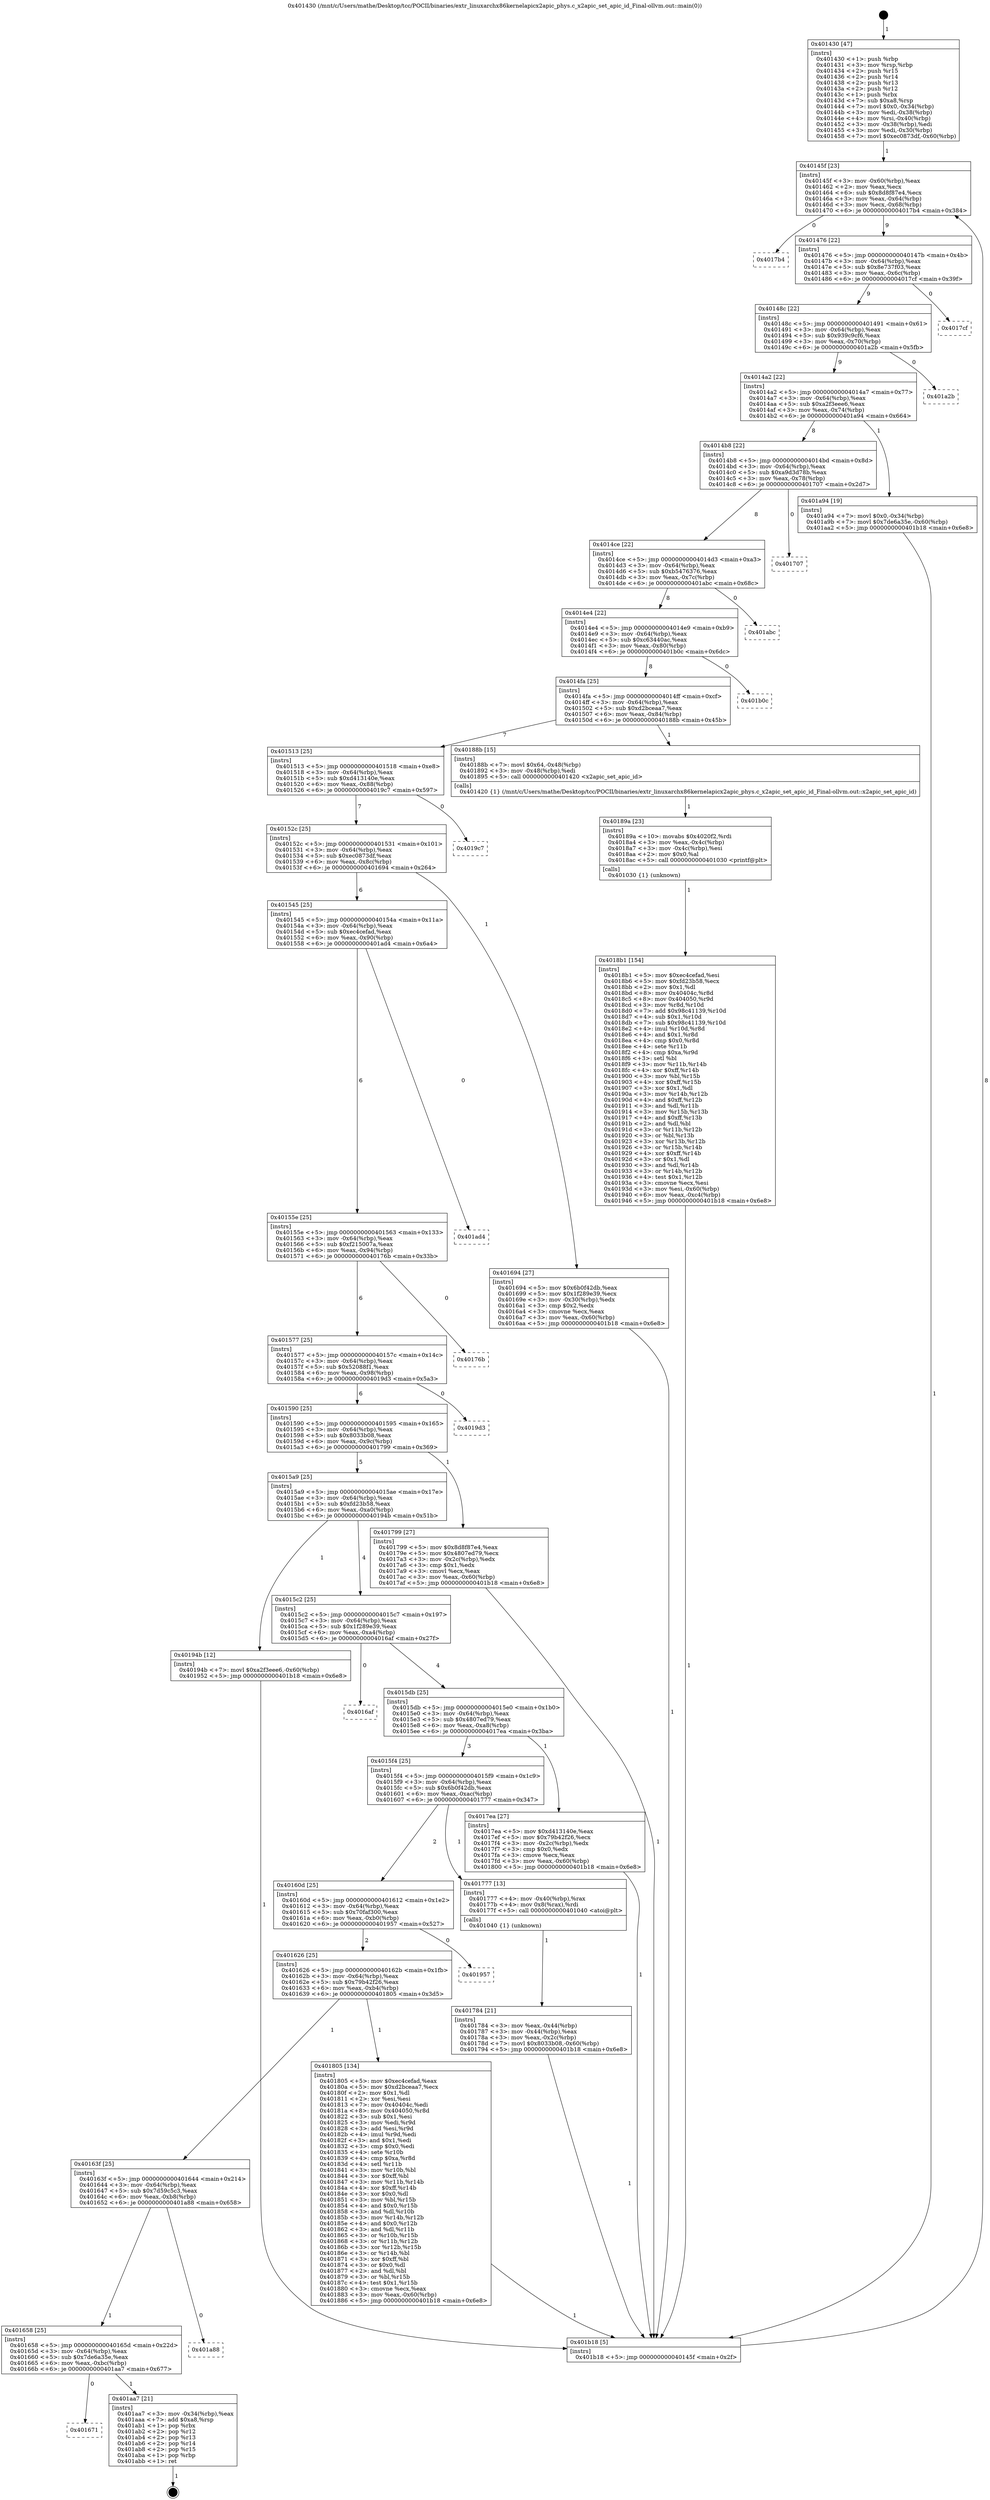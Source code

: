 digraph "0x401430" {
  label = "0x401430 (/mnt/c/Users/mathe/Desktop/tcc/POCII/binaries/extr_linuxarchx86kernelapicx2apic_phys.c_x2apic_set_apic_id_Final-ollvm.out::main(0))"
  labelloc = "t"
  node[shape=record]

  Entry [label="",width=0.3,height=0.3,shape=circle,fillcolor=black,style=filled]
  "0x40145f" [label="{
     0x40145f [23]\l
     | [instrs]\l
     &nbsp;&nbsp;0x40145f \<+3\>: mov -0x60(%rbp),%eax\l
     &nbsp;&nbsp;0x401462 \<+2\>: mov %eax,%ecx\l
     &nbsp;&nbsp;0x401464 \<+6\>: sub $0x8d8f87e4,%ecx\l
     &nbsp;&nbsp;0x40146a \<+3\>: mov %eax,-0x64(%rbp)\l
     &nbsp;&nbsp;0x40146d \<+3\>: mov %ecx,-0x68(%rbp)\l
     &nbsp;&nbsp;0x401470 \<+6\>: je 00000000004017b4 \<main+0x384\>\l
  }"]
  "0x4017b4" [label="{
     0x4017b4\l
  }", style=dashed]
  "0x401476" [label="{
     0x401476 [22]\l
     | [instrs]\l
     &nbsp;&nbsp;0x401476 \<+5\>: jmp 000000000040147b \<main+0x4b\>\l
     &nbsp;&nbsp;0x40147b \<+3\>: mov -0x64(%rbp),%eax\l
     &nbsp;&nbsp;0x40147e \<+5\>: sub $0x8e737f03,%eax\l
     &nbsp;&nbsp;0x401483 \<+3\>: mov %eax,-0x6c(%rbp)\l
     &nbsp;&nbsp;0x401486 \<+6\>: je 00000000004017cf \<main+0x39f\>\l
  }"]
  Exit [label="",width=0.3,height=0.3,shape=circle,fillcolor=black,style=filled,peripheries=2]
  "0x4017cf" [label="{
     0x4017cf\l
  }", style=dashed]
  "0x40148c" [label="{
     0x40148c [22]\l
     | [instrs]\l
     &nbsp;&nbsp;0x40148c \<+5\>: jmp 0000000000401491 \<main+0x61\>\l
     &nbsp;&nbsp;0x401491 \<+3\>: mov -0x64(%rbp),%eax\l
     &nbsp;&nbsp;0x401494 \<+5\>: sub $0x939c9cf6,%eax\l
     &nbsp;&nbsp;0x401499 \<+3\>: mov %eax,-0x70(%rbp)\l
     &nbsp;&nbsp;0x40149c \<+6\>: je 0000000000401a2b \<main+0x5fb\>\l
  }"]
  "0x401671" [label="{
     0x401671\l
  }", style=dashed]
  "0x401a2b" [label="{
     0x401a2b\l
  }", style=dashed]
  "0x4014a2" [label="{
     0x4014a2 [22]\l
     | [instrs]\l
     &nbsp;&nbsp;0x4014a2 \<+5\>: jmp 00000000004014a7 \<main+0x77\>\l
     &nbsp;&nbsp;0x4014a7 \<+3\>: mov -0x64(%rbp),%eax\l
     &nbsp;&nbsp;0x4014aa \<+5\>: sub $0xa2f3eee6,%eax\l
     &nbsp;&nbsp;0x4014af \<+3\>: mov %eax,-0x74(%rbp)\l
     &nbsp;&nbsp;0x4014b2 \<+6\>: je 0000000000401a94 \<main+0x664\>\l
  }"]
  "0x401aa7" [label="{
     0x401aa7 [21]\l
     | [instrs]\l
     &nbsp;&nbsp;0x401aa7 \<+3\>: mov -0x34(%rbp),%eax\l
     &nbsp;&nbsp;0x401aaa \<+7\>: add $0xa8,%rsp\l
     &nbsp;&nbsp;0x401ab1 \<+1\>: pop %rbx\l
     &nbsp;&nbsp;0x401ab2 \<+2\>: pop %r12\l
     &nbsp;&nbsp;0x401ab4 \<+2\>: pop %r13\l
     &nbsp;&nbsp;0x401ab6 \<+2\>: pop %r14\l
     &nbsp;&nbsp;0x401ab8 \<+2\>: pop %r15\l
     &nbsp;&nbsp;0x401aba \<+1\>: pop %rbp\l
     &nbsp;&nbsp;0x401abb \<+1\>: ret\l
  }"]
  "0x401a94" [label="{
     0x401a94 [19]\l
     | [instrs]\l
     &nbsp;&nbsp;0x401a94 \<+7\>: movl $0x0,-0x34(%rbp)\l
     &nbsp;&nbsp;0x401a9b \<+7\>: movl $0x7de6a35e,-0x60(%rbp)\l
     &nbsp;&nbsp;0x401aa2 \<+5\>: jmp 0000000000401b18 \<main+0x6e8\>\l
  }"]
  "0x4014b8" [label="{
     0x4014b8 [22]\l
     | [instrs]\l
     &nbsp;&nbsp;0x4014b8 \<+5\>: jmp 00000000004014bd \<main+0x8d\>\l
     &nbsp;&nbsp;0x4014bd \<+3\>: mov -0x64(%rbp),%eax\l
     &nbsp;&nbsp;0x4014c0 \<+5\>: sub $0xa9d3d78b,%eax\l
     &nbsp;&nbsp;0x4014c5 \<+3\>: mov %eax,-0x78(%rbp)\l
     &nbsp;&nbsp;0x4014c8 \<+6\>: je 0000000000401707 \<main+0x2d7\>\l
  }"]
  "0x401658" [label="{
     0x401658 [25]\l
     | [instrs]\l
     &nbsp;&nbsp;0x401658 \<+5\>: jmp 000000000040165d \<main+0x22d\>\l
     &nbsp;&nbsp;0x40165d \<+3\>: mov -0x64(%rbp),%eax\l
     &nbsp;&nbsp;0x401660 \<+5\>: sub $0x7de6a35e,%eax\l
     &nbsp;&nbsp;0x401665 \<+6\>: mov %eax,-0xbc(%rbp)\l
     &nbsp;&nbsp;0x40166b \<+6\>: je 0000000000401aa7 \<main+0x677\>\l
  }"]
  "0x401707" [label="{
     0x401707\l
  }", style=dashed]
  "0x4014ce" [label="{
     0x4014ce [22]\l
     | [instrs]\l
     &nbsp;&nbsp;0x4014ce \<+5\>: jmp 00000000004014d3 \<main+0xa3\>\l
     &nbsp;&nbsp;0x4014d3 \<+3\>: mov -0x64(%rbp),%eax\l
     &nbsp;&nbsp;0x4014d6 \<+5\>: sub $0xb5476376,%eax\l
     &nbsp;&nbsp;0x4014db \<+3\>: mov %eax,-0x7c(%rbp)\l
     &nbsp;&nbsp;0x4014de \<+6\>: je 0000000000401abc \<main+0x68c\>\l
  }"]
  "0x401a88" [label="{
     0x401a88\l
  }", style=dashed]
  "0x401abc" [label="{
     0x401abc\l
  }", style=dashed]
  "0x4014e4" [label="{
     0x4014e4 [22]\l
     | [instrs]\l
     &nbsp;&nbsp;0x4014e4 \<+5\>: jmp 00000000004014e9 \<main+0xb9\>\l
     &nbsp;&nbsp;0x4014e9 \<+3\>: mov -0x64(%rbp),%eax\l
     &nbsp;&nbsp;0x4014ec \<+5\>: sub $0xc63440ac,%eax\l
     &nbsp;&nbsp;0x4014f1 \<+3\>: mov %eax,-0x80(%rbp)\l
     &nbsp;&nbsp;0x4014f4 \<+6\>: je 0000000000401b0c \<main+0x6dc\>\l
  }"]
  "0x4018b1" [label="{
     0x4018b1 [154]\l
     | [instrs]\l
     &nbsp;&nbsp;0x4018b1 \<+5\>: mov $0xec4cefad,%esi\l
     &nbsp;&nbsp;0x4018b6 \<+5\>: mov $0xfd23b58,%ecx\l
     &nbsp;&nbsp;0x4018bb \<+2\>: mov $0x1,%dl\l
     &nbsp;&nbsp;0x4018bd \<+8\>: mov 0x40404c,%r8d\l
     &nbsp;&nbsp;0x4018c5 \<+8\>: mov 0x404050,%r9d\l
     &nbsp;&nbsp;0x4018cd \<+3\>: mov %r8d,%r10d\l
     &nbsp;&nbsp;0x4018d0 \<+7\>: add $0x98c41139,%r10d\l
     &nbsp;&nbsp;0x4018d7 \<+4\>: sub $0x1,%r10d\l
     &nbsp;&nbsp;0x4018db \<+7\>: sub $0x98c41139,%r10d\l
     &nbsp;&nbsp;0x4018e2 \<+4\>: imul %r10d,%r8d\l
     &nbsp;&nbsp;0x4018e6 \<+4\>: and $0x1,%r8d\l
     &nbsp;&nbsp;0x4018ea \<+4\>: cmp $0x0,%r8d\l
     &nbsp;&nbsp;0x4018ee \<+4\>: sete %r11b\l
     &nbsp;&nbsp;0x4018f2 \<+4\>: cmp $0xa,%r9d\l
     &nbsp;&nbsp;0x4018f6 \<+3\>: setl %bl\l
     &nbsp;&nbsp;0x4018f9 \<+3\>: mov %r11b,%r14b\l
     &nbsp;&nbsp;0x4018fc \<+4\>: xor $0xff,%r14b\l
     &nbsp;&nbsp;0x401900 \<+3\>: mov %bl,%r15b\l
     &nbsp;&nbsp;0x401903 \<+4\>: xor $0xff,%r15b\l
     &nbsp;&nbsp;0x401907 \<+3\>: xor $0x1,%dl\l
     &nbsp;&nbsp;0x40190a \<+3\>: mov %r14b,%r12b\l
     &nbsp;&nbsp;0x40190d \<+4\>: and $0xff,%r12b\l
     &nbsp;&nbsp;0x401911 \<+3\>: and %dl,%r11b\l
     &nbsp;&nbsp;0x401914 \<+3\>: mov %r15b,%r13b\l
     &nbsp;&nbsp;0x401917 \<+4\>: and $0xff,%r13b\l
     &nbsp;&nbsp;0x40191b \<+2\>: and %dl,%bl\l
     &nbsp;&nbsp;0x40191d \<+3\>: or %r11b,%r12b\l
     &nbsp;&nbsp;0x401920 \<+3\>: or %bl,%r13b\l
     &nbsp;&nbsp;0x401923 \<+3\>: xor %r13b,%r12b\l
     &nbsp;&nbsp;0x401926 \<+3\>: or %r15b,%r14b\l
     &nbsp;&nbsp;0x401929 \<+4\>: xor $0xff,%r14b\l
     &nbsp;&nbsp;0x40192d \<+3\>: or $0x1,%dl\l
     &nbsp;&nbsp;0x401930 \<+3\>: and %dl,%r14b\l
     &nbsp;&nbsp;0x401933 \<+3\>: or %r14b,%r12b\l
     &nbsp;&nbsp;0x401936 \<+4\>: test $0x1,%r12b\l
     &nbsp;&nbsp;0x40193a \<+3\>: cmovne %ecx,%esi\l
     &nbsp;&nbsp;0x40193d \<+3\>: mov %esi,-0x60(%rbp)\l
     &nbsp;&nbsp;0x401940 \<+6\>: mov %eax,-0xc4(%rbp)\l
     &nbsp;&nbsp;0x401946 \<+5\>: jmp 0000000000401b18 \<main+0x6e8\>\l
  }"]
  "0x401b0c" [label="{
     0x401b0c\l
  }", style=dashed]
  "0x4014fa" [label="{
     0x4014fa [25]\l
     | [instrs]\l
     &nbsp;&nbsp;0x4014fa \<+5\>: jmp 00000000004014ff \<main+0xcf\>\l
     &nbsp;&nbsp;0x4014ff \<+3\>: mov -0x64(%rbp),%eax\l
     &nbsp;&nbsp;0x401502 \<+5\>: sub $0xd2bceaa7,%eax\l
     &nbsp;&nbsp;0x401507 \<+6\>: mov %eax,-0x84(%rbp)\l
     &nbsp;&nbsp;0x40150d \<+6\>: je 000000000040188b \<main+0x45b\>\l
  }"]
  "0x40189a" [label="{
     0x40189a [23]\l
     | [instrs]\l
     &nbsp;&nbsp;0x40189a \<+10\>: movabs $0x4020f2,%rdi\l
     &nbsp;&nbsp;0x4018a4 \<+3\>: mov %eax,-0x4c(%rbp)\l
     &nbsp;&nbsp;0x4018a7 \<+3\>: mov -0x4c(%rbp),%esi\l
     &nbsp;&nbsp;0x4018aa \<+2\>: mov $0x0,%al\l
     &nbsp;&nbsp;0x4018ac \<+5\>: call 0000000000401030 \<printf@plt\>\l
     | [calls]\l
     &nbsp;&nbsp;0x401030 \{1\} (unknown)\l
  }"]
  "0x40188b" [label="{
     0x40188b [15]\l
     | [instrs]\l
     &nbsp;&nbsp;0x40188b \<+7\>: movl $0x64,-0x48(%rbp)\l
     &nbsp;&nbsp;0x401892 \<+3\>: mov -0x48(%rbp),%edi\l
     &nbsp;&nbsp;0x401895 \<+5\>: call 0000000000401420 \<x2apic_set_apic_id\>\l
     | [calls]\l
     &nbsp;&nbsp;0x401420 \{1\} (/mnt/c/Users/mathe/Desktop/tcc/POCII/binaries/extr_linuxarchx86kernelapicx2apic_phys.c_x2apic_set_apic_id_Final-ollvm.out::x2apic_set_apic_id)\l
  }"]
  "0x401513" [label="{
     0x401513 [25]\l
     | [instrs]\l
     &nbsp;&nbsp;0x401513 \<+5\>: jmp 0000000000401518 \<main+0xe8\>\l
     &nbsp;&nbsp;0x401518 \<+3\>: mov -0x64(%rbp),%eax\l
     &nbsp;&nbsp;0x40151b \<+5\>: sub $0xd413140e,%eax\l
     &nbsp;&nbsp;0x401520 \<+6\>: mov %eax,-0x88(%rbp)\l
     &nbsp;&nbsp;0x401526 \<+6\>: je 00000000004019c7 \<main+0x597\>\l
  }"]
  "0x40163f" [label="{
     0x40163f [25]\l
     | [instrs]\l
     &nbsp;&nbsp;0x40163f \<+5\>: jmp 0000000000401644 \<main+0x214\>\l
     &nbsp;&nbsp;0x401644 \<+3\>: mov -0x64(%rbp),%eax\l
     &nbsp;&nbsp;0x401647 \<+5\>: sub $0x7d59c5c3,%eax\l
     &nbsp;&nbsp;0x40164c \<+6\>: mov %eax,-0xb8(%rbp)\l
     &nbsp;&nbsp;0x401652 \<+6\>: je 0000000000401a88 \<main+0x658\>\l
  }"]
  "0x4019c7" [label="{
     0x4019c7\l
  }", style=dashed]
  "0x40152c" [label="{
     0x40152c [25]\l
     | [instrs]\l
     &nbsp;&nbsp;0x40152c \<+5\>: jmp 0000000000401531 \<main+0x101\>\l
     &nbsp;&nbsp;0x401531 \<+3\>: mov -0x64(%rbp),%eax\l
     &nbsp;&nbsp;0x401534 \<+5\>: sub $0xec0873df,%eax\l
     &nbsp;&nbsp;0x401539 \<+6\>: mov %eax,-0x8c(%rbp)\l
     &nbsp;&nbsp;0x40153f \<+6\>: je 0000000000401694 \<main+0x264\>\l
  }"]
  "0x401805" [label="{
     0x401805 [134]\l
     | [instrs]\l
     &nbsp;&nbsp;0x401805 \<+5\>: mov $0xec4cefad,%eax\l
     &nbsp;&nbsp;0x40180a \<+5\>: mov $0xd2bceaa7,%ecx\l
     &nbsp;&nbsp;0x40180f \<+2\>: mov $0x1,%dl\l
     &nbsp;&nbsp;0x401811 \<+2\>: xor %esi,%esi\l
     &nbsp;&nbsp;0x401813 \<+7\>: mov 0x40404c,%edi\l
     &nbsp;&nbsp;0x40181a \<+8\>: mov 0x404050,%r8d\l
     &nbsp;&nbsp;0x401822 \<+3\>: sub $0x1,%esi\l
     &nbsp;&nbsp;0x401825 \<+3\>: mov %edi,%r9d\l
     &nbsp;&nbsp;0x401828 \<+3\>: add %esi,%r9d\l
     &nbsp;&nbsp;0x40182b \<+4\>: imul %r9d,%edi\l
     &nbsp;&nbsp;0x40182f \<+3\>: and $0x1,%edi\l
     &nbsp;&nbsp;0x401832 \<+3\>: cmp $0x0,%edi\l
     &nbsp;&nbsp;0x401835 \<+4\>: sete %r10b\l
     &nbsp;&nbsp;0x401839 \<+4\>: cmp $0xa,%r8d\l
     &nbsp;&nbsp;0x40183d \<+4\>: setl %r11b\l
     &nbsp;&nbsp;0x401841 \<+3\>: mov %r10b,%bl\l
     &nbsp;&nbsp;0x401844 \<+3\>: xor $0xff,%bl\l
     &nbsp;&nbsp;0x401847 \<+3\>: mov %r11b,%r14b\l
     &nbsp;&nbsp;0x40184a \<+4\>: xor $0xff,%r14b\l
     &nbsp;&nbsp;0x40184e \<+3\>: xor $0x0,%dl\l
     &nbsp;&nbsp;0x401851 \<+3\>: mov %bl,%r15b\l
     &nbsp;&nbsp;0x401854 \<+4\>: and $0x0,%r15b\l
     &nbsp;&nbsp;0x401858 \<+3\>: and %dl,%r10b\l
     &nbsp;&nbsp;0x40185b \<+3\>: mov %r14b,%r12b\l
     &nbsp;&nbsp;0x40185e \<+4\>: and $0x0,%r12b\l
     &nbsp;&nbsp;0x401862 \<+3\>: and %dl,%r11b\l
     &nbsp;&nbsp;0x401865 \<+3\>: or %r10b,%r15b\l
     &nbsp;&nbsp;0x401868 \<+3\>: or %r11b,%r12b\l
     &nbsp;&nbsp;0x40186b \<+3\>: xor %r12b,%r15b\l
     &nbsp;&nbsp;0x40186e \<+3\>: or %r14b,%bl\l
     &nbsp;&nbsp;0x401871 \<+3\>: xor $0xff,%bl\l
     &nbsp;&nbsp;0x401874 \<+3\>: or $0x0,%dl\l
     &nbsp;&nbsp;0x401877 \<+2\>: and %dl,%bl\l
     &nbsp;&nbsp;0x401879 \<+3\>: or %bl,%r15b\l
     &nbsp;&nbsp;0x40187c \<+4\>: test $0x1,%r15b\l
     &nbsp;&nbsp;0x401880 \<+3\>: cmovne %ecx,%eax\l
     &nbsp;&nbsp;0x401883 \<+3\>: mov %eax,-0x60(%rbp)\l
     &nbsp;&nbsp;0x401886 \<+5\>: jmp 0000000000401b18 \<main+0x6e8\>\l
  }"]
  "0x401694" [label="{
     0x401694 [27]\l
     | [instrs]\l
     &nbsp;&nbsp;0x401694 \<+5\>: mov $0x6b0f42db,%eax\l
     &nbsp;&nbsp;0x401699 \<+5\>: mov $0x1f289e39,%ecx\l
     &nbsp;&nbsp;0x40169e \<+3\>: mov -0x30(%rbp),%edx\l
     &nbsp;&nbsp;0x4016a1 \<+3\>: cmp $0x2,%edx\l
     &nbsp;&nbsp;0x4016a4 \<+3\>: cmovne %ecx,%eax\l
     &nbsp;&nbsp;0x4016a7 \<+3\>: mov %eax,-0x60(%rbp)\l
     &nbsp;&nbsp;0x4016aa \<+5\>: jmp 0000000000401b18 \<main+0x6e8\>\l
  }"]
  "0x401545" [label="{
     0x401545 [25]\l
     | [instrs]\l
     &nbsp;&nbsp;0x401545 \<+5\>: jmp 000000000040154a \<main+0x11a\>\l
     &nbsp;&nbsp;0x40154a \<+3\>: mov -0x64(%rbp),%eax\l
     &nbsp;&nbsp;0x40154d \<+5\>: sub $0xec4cefad,%eax\l
     &nbsp;&nbsp;0x401552 \<+6\>: mov %eax,-0x90(%rbp)\l
     &nbsp;&nbsp;0x401558 \<+6\>: je 0000000000401ad4 \<main+0x6a4\>\l
  }"]
  "0x401b18" [label="{
     0x401b18 [5]\l
     | [instrs]\l
     &nbsp;&nbsp;0x401b18 \<+5\>: jmp 000000000040145f \<main+0x2f\>\l
  }"]
  "0x401430" [label="{
     0x401430 [47]\l
     | [instrs]\l
     &nbsp;&nbsp;0x401430 \<+1\>: push %rbp\l
     &nbsp;&nbsp;0x401431 \<+3\>: mov %rsp,%rbp\l
     &nbsp;&nbsp;0x401434 \<+2\>: push %r15\l
     &nbsp;&nbsp;0x401436 \<+2\>: push %r14\l
     &nbsp;&nbsp;0x401438 \<+2\>: push %r13\l
     &nbsp;&nbsp;0x40143a \<+2\>: push %r12\l
     &nbsp;&nbsp;0x40143c \<+1\>: push %rbx\l
     &nbsp;&nbsp;0x40143d \<+7\>: sub $0xa8,%rsp\l
     &nbsp;&nbsp;0x401444 \<+7\>: movl $0x0,-0x34(%rbp)\l
     &nbsp;&nbsp;0x40144b \<+3\>: mov %edi,-0x38(%rbp)\l
     &nbsp;&nbsp;0x40144e \<+4\>: mov %rsi,-0x40(%rbp)\l
     &nbsp;&nbsp;0x401452 \<+3\>: mov -0x38(%rbp),%edi\l
     &nbsp;&nbsp;0x401455 \<+3\>: mov %edi,-0x30(%rbp)\l
     &nbsp;&nbsp;0x401458 \<+7\>: movl $0xec0873df,-0x60(%rbp)\l
  }"]
  "0x401626" [label="{
     0x401626 [25]\l
     | [instrs]\l
     &nbsp;&nbsp;0x401626 \<+5\>: jmp 000000000040162b \<main+0x1fb\>\l
     &nbsp;&nbsp;0x40162b \<+3\>: mov -0x64(%rbp),%eax\l
     &nbsp;&nbsp;0x40162e \<+5\>: sub $0x79b42f26,%eax\l
     &nbsp;&nbsp;0x401633 \<+6\>: mov %eax,-0xb4(%rbp)\l
     &nbsp;&nbsp;0x401639 \<+6\>: je 0000000000401805 \<main+0x3d5\>\l
  }"]
  "0x401ad4" [label="{
     0x401ad4\l
  }", style=dashed]
  "0x40155e" [label="{
     0x40155e [25]\l
     | [instrs]\l
     &nbsp;&nbsp;0x40155e \<+5\>: jmp 0000000000401563 \<main+0x133\>\l
     &nbsp;&nbsp;0x401563 \<+3\>: mov -0x64(%rbp),%eax\l
     &nbsp;&nbsp;0x401566 \<+5\>: sub $0xf215007a,%eax\l
     &nbsp;&nbsp;0x40156b \<+6\>: mov %eax,-0x94(%rbp)\l
     &nbsp;&nbsp;0x401571 \<+6\>: je 000000000040176b \<main+0x33b\>\l
  }"]
  "0x401957" [label="{
     0x401957\l
  }", style=dashed]
  "0x40176b" [label="{
     0x40176b\l
  }", style=dashed]
  "0x401577" [label="{
     0x401577 [25]\l
     | [instrs]\l
     &nbsp;&nbsp;0x401577 \<+5\>: jmp 000000000040157c \<main+0x14c\>\l
     &nbsp;&nbsp;0x40157c \<+3\>: mov -0x64(%rbp),%eax\l
     &nbsp;&nbsp;0x40157f \<+5\>: sub $0x52088f1,%eax\l
     &nbsp;&nbsp;0x401584 \<+6\>: mov %eax,-0x98(%rbp)\l
     &nbsp;&nbsp;0x40158a \<+6\>: je 00000000004019d3 \<main+0x5a3\>\l
  }"]
  "0x401784" [label="{
     0x401784 [21]\l
     | [instrs]\l
     &nbsp;&nbsp;0x401784 \<+3\>: mov %eax,-0x44(%rbp)\l
     &nbsp;&nbsp;0x401787 \<+3\>: mov -0x44(%rbp),%eax\l
     &nbsp;&nbsp;0x40178a \<+3\>: mov %eax,-0x2c(%rbp)\l
     &nbsp;&nbsp;0x40178d \<+7\>: movl $0x8033b08,-0x60(%rbp)\l
     &nbsp;&nbsp;0x401794 \<+5\>: jmp 0000000000401b18 \<main+0x6e8\>\l
  }"]
  "0x4019d3" [label="{
     0x4019d3\l
  }", style=dashed]
  "0x401590" [label="{
     0x401590 [25]\l
     | [instrs]\l
     &nbsp;&nbsp;0x401590 \<+5\>: jmp 0000000000401595 \<main+0x165\>\l
     &nbsp;&nbsp;0x401595 \<+3\>: mov -0x64(%rbp),%eax\l
     &nbsp;&nbsp;0x401598 \<+5\>: sub $0x8033b08,%eax\l
     &nbsp;&nbsp;0x40159d \<+6\>: mov %eax,-0x9c(%rbp)\l
     &nbsp;&nbsp;0x4015a3 \<+6\>: je 0000000000401799 \<main+0x369\>\l
  }"]
  "0x40160d" [label="{
     0x40160d [25]\l
     | [instrs]\l
     &nbsp;&nbsp;0x40160d \<+5\>: jmp 0000000000401612 \<main+0x1e2\>\l
     &nbsp;&nbsp;0x401612 \<+3\>: mov -0x64(%rbp),%eax\l
     &nbsp;&nbsp;0x401615 \<+5\>: sub $0x70faf300,%eax\l
     &nbsp;&nbsp;0x40161a \<+6\>: mov %eax,-0xb0(%rbp)\l
     &nbsp;&nbsp;0x401620 \<+6\>: je 0000000000401957 \<main+0x527\>\l
  }"]
  "0x401799" [label="{
     0x401799 [27]\l
     | [instrs]\l
     &nbsp;&nbsp;0x401799 \<+5\>: mov $0x8d8f87e4,%eax\l
     &nbsp;&nbsp;0x40179e \<+5\>: mov $0x4807ed79,%ecx\l
     &nbsp;&nbsp;0x4017a3 \<+3\>: mov -0x2c(%rbp),%edx\l
     &nbsp;&nbsp;0x4017a6 \<+3\>: cmp $0x1,%edx\l
     &nbsp;&nbsp;0x4017a9 \<+3\>: cmovl %ecx,%eax\l
     &nbsp;&nbsp;0x4017ac \<+3\>: mov %eax,-0x60(%rbp)\l
     &nbsp;&nbsp;0x4017af \<+5\>: jmp 0000000000401b18 \<main+0x6e8\>\l
  }"]
  "0x4015a9" [label="{
     0x4015a9 [25]\l
     | [instrs]\l
     &nbsp;&nbsp;0x4015a9 \<+5\>: jmp 00000000004015ae \<main+0x17e\>\l
     &nbsp;&nbsp;0x4015ae \<+3\>: mov -0x64(%rbp),%eax\l
     &nbsp;&nbsp;0x4015b1 \<+5\>: sub $0xfd23b58,%eax\l
     &nbsp;&nbsp;0x4015b6 \<+6\>: mov %eax,-0xa0(%rbp)\l
     &nbsp;&nbsp;0x4015bc \<+6\>: je 000000000040194b \<main+0x51b\>\l
  }"]
  "0x401777" [label="{
     0x401777 [13]\l
     | [instrs]\l
     &nbsp;&nbsp;0x401777 \<+4\>: mov -0x40(%rbp),%rax\l
     &nbsp;&nbsp;0x40177b \<+4\>: mov 0x8(%rax),%rdi\l
     &nbsp;&nbsp;0x40177f \<+5\>: call 0000000000401040 \<atoi@plt\>\l
     | [calls]\l
     &nbsp;&nbsp;0x401040 \{1\} (unknown)\l
  }"]
  "0x40194b" [label="{
     0x40194b [12]\l
     | [instrs]\l
     &nbsp;&nbsp;0x40194b \<+7\>: movl $0xa2f3eee6,-0x60(%rbp)\l
     &nbsp;&nbsp;0x401952 \<+5\>: jmp 0000000000401b18 \<main+0x6e8\>\l
  }"]
  "0x4015c2" [label="{
     0x4015c2 [25]\l
     | [instrs]\l
     &nbsp;&nbsp;0x4015c2 \<+5\>: jmp 00000000004015c7 \<main+0x197\>\l
     &nbsp;&nbsp;0x4015c7 \<+3\>: mov -0x64(%rbp),%eax\l
     &nbsp;&nbsp;0x4015ca \<+5\>: sub $0x1f289e39,%eax\l
     &nbsp;&nbsp;0x4015cf \<+6\>: mov %eax,-0xa4(%rbp)\l
     &nbsp;&nbsp;0x4015d5 \<+6\>: je 00000000004016af \<main+0x27f\>\l
  }"]
  "0x4015f4" [label="{
     0x4015f4 [25]\l
     | [instrs]\l
     &nbsp;&nbsp;0x4015f4 \<+5\>: jmp 00000000004015f9 \<main+0x1c9\>\l
     &nbsp;&nbsp;0x4015f9 \<+3\>: mov -0x64(%rbp),%eax\l
     &nbsp;&nbsp;0x4015fc \<+5\>: sub $0x6b0f42db,%eax\l
     &nbsp;&nbsp;0x401601 \<+6\>: mov %eax,-0xac(%rbp)\l
     &nbsp;&nbsp;0x401607 \<+6\>: je 0000000000401777 \<main+0x347\>\l
  }"]
  "0x4016af" [label="{
     0x4016af\l
  }", style=dashed]
  "0x4015db" [label="{
     0x4015db [25]\l
     | [instrs]\l
     &nbsp;&nbsp;0x4015db \<+5\>: jmp 00000000004015e0 \<main+0x1b0\>\l
     &nbsp;&nbsp;0x4015e0 \<+3\>: mov -0x64(%rbp),%eax\l
     &nbsp;&nbsp;0x4015e3 \<+5\>: sub $0x4807ed79,%eax\l
     &nbsp;&nbsp;0x4015e8 \<+6\>: mov %eax,-0xa8(%rbp)\l
     &nbsp;&nbsp;0x4015ee \<+6\>: je 00000000004017ea \<main+0x3ba\>\l
  }"]
  "0x4017ea" [label="{
     0x4017ea [27]\l
     | [instrs]\l
     &nbsp;&nbsp;0x4017ea \<+5\>: mov $0xd413140e,%eax\l
     &nbsp;&nbsp;0x4017ef \<+5\>: mov $0x79b42f26,%ecx\l
     &nbsp;&nbsp;0x4017f4 \<+3\>: mov -0x2c(%rbp),%edx\l
     &nbsp;&nbsp;0x4017f7 \<+3\>: cmp $0x0,%edx\l
     &nbsp;&nbsp;0x4017fa \<+3\>: cmove %ecx,%eax\l
     &nbsp;&nbsp;0x4017fd \<+3\>: mov %eax,-0x60(%rbp)\l
     &nbsp;&nbsp;0x401800 \<+5\>: jmp 0000000000401b18 \<main+0x6e8\>\l
  }"]
  Entry -> "0x401430" [label=" 1"]
  "0x40145f" -> "0x4017b4" [label=" 0"]
  "0x40145f" -> "0x401476" [label=" 9"]
  "0x401aa7" -> Exit [label=" 1"]
  "0x401476" -> "0x4017cf" [label=" 0"]
  "0x401476" -> "0x40148c" [label=" 9"]
  "0x401658" -> "0x401671" [label=" 0"]
  "0x40148c" -> "0x401a2b" [label=" 0"]
  "0x40148c" -> "0x4014a2" [label=" 9"]
  "0x401658" -> "0x401aa7" [label=" 1"]
  "0x4014a2" -> "0x401a94" [label=" 1"]
  "0x4014a2" -> "0x4014b8" [label=" 8"]
  "0x40163f" -> "0x401658" [label=" 1"]
  "0x4014b8" -> "0x401707" [label=" 0"]
  "0x4014b8" -> "0x4014ce" [label=" 8"]
  "0x40163f" -> "0x401a88" [label=" 0"]
  "0x4014ce" -> "0x401abc" [label=" 0"]
  "0x4014ce" -> "0x4014e4" [label=" 8"]
  "0x401a94" -> "0x401b18" [label=" 1"]
  "0x4014e4" -> "0x401b0c" [label=" 0"]
  "0x4014e4" -> "0x4014fa" [label=" 8"]
  "0x40194b" -> "0x401b18" [label=" 1"]
  "0x4014fa" -> "0x40188b" [label=" 1"]
  "0x4014fa" -> "0x401513" [label=" 7"]
  "0x4018b1" -> "0x401b18" [label=" 1"]
  "0x401513" -> "0x4019c7" [label=" 0"]
  "0x401513" -> "0x40152c" [label=" 7"]
  "0x40189a" -> "0x4018b1" [label=" 1"]
  "0x40152c" -> "0x401694" [label=" 1"]
  "0x40152c" -> "0x401545" [label=" 6"]
  "0x401694" -> "0x401b18" [label=" 1"]
  "0x401430" -> "0x40145f" [label=" 1"]
  "0x401b18" -> "0x40145f" [label=" 8"]
  "0x40188b" -> "0x40189a" [label=" 1"]
  "0x401545" -> "0x401ad4" [label=" 0"]
  "0x401545" -> "0x40155e" [label=" 6"]
  "0x401626" -> "0x40163f" [label=" 1"]
  "0x40155e" -> "0x40176b" [label=" 0"]
  "0x40155e" -> "0x401577" [label=" 6"]
  "0x401626" -> "0x401805" [label=" 1"]
  "0x401577" -> "0x4019d3" [label=" 0"]
  "0x401577" -> "0x401590" [label=" 6"]
  "0x40160d" -> "0x401626" [label=" 2"]
  "0x401590" -> "0x401799" [label=" 1"]
  "0x401590" -> "0x4015a9" [label=" 5"]
  "0x40160d" -> "0x401957" [label=" 0"]
  "0x4015a9" -> "0x40194b" [label=" 1"]
  "0x4015a9" -> "0x4015c2" [label=" 4"]
  "0x401805" -> "0x401b18" [label=" 1"]
  "0x4015c2" -> "0x4016af" [label=" 0"]
  "0x4015c2" -> "0x4015db" [label=" 4"]
  "0x401799" -> "0x401b18" [label=" 1"]
  "0x4015db" -> "0x4017ea" [label=" 1"]
  "0x4015db" -> "0x4015f4" [label=" 3"]
  "0x4017ea" -> "0x401b18" [label=" 1"]
  "0x4015f4" -> "0x401777" [label=" 1"]
  "0x4015f4" -> "0x40160d" [label=" 2"]
  "0x401777" -> "0x401784" [label=" 1"]
  "0x401784" -> "0x401b18" [label=" 1"]
}
